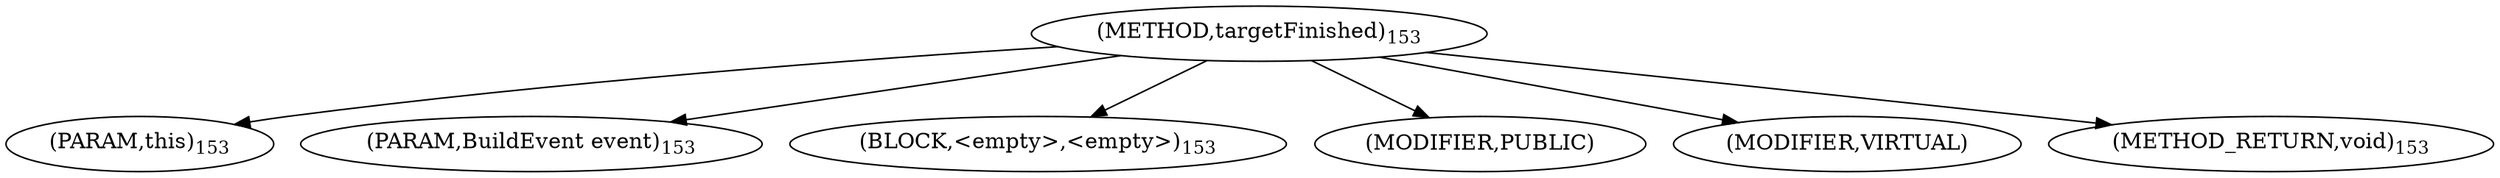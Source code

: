 digraph "targetFinished" {  
"197" [label = <(METHOD,targetFinished)<SUB>153</SUB>> ]
"198" [label = <(PARAM,this)<SUB>153</SUB>> ]
"199" [label = <(PARAM,BuildEvent event)<SUB>153</SUB>> ]
"200" [label = <(BLOCK,&lt;empty&gt;,&lt;empty&gt;)<SUB>153</SUB>> ]
"201" [label = <(MODIFIER,PUBLIC)> ]
"202" [label = <(MODIFIER,VIRTUAL)> ]
"203" [label = <(METHOD_RETURN,void)<SUB>153</SUB>> ]
  "197" -> "198" 
  "197" -> "199" 
  "197" -> "200" 
  "197" -> "201" 
  "197" -> "202" 
  "197" -> "203" 
}

